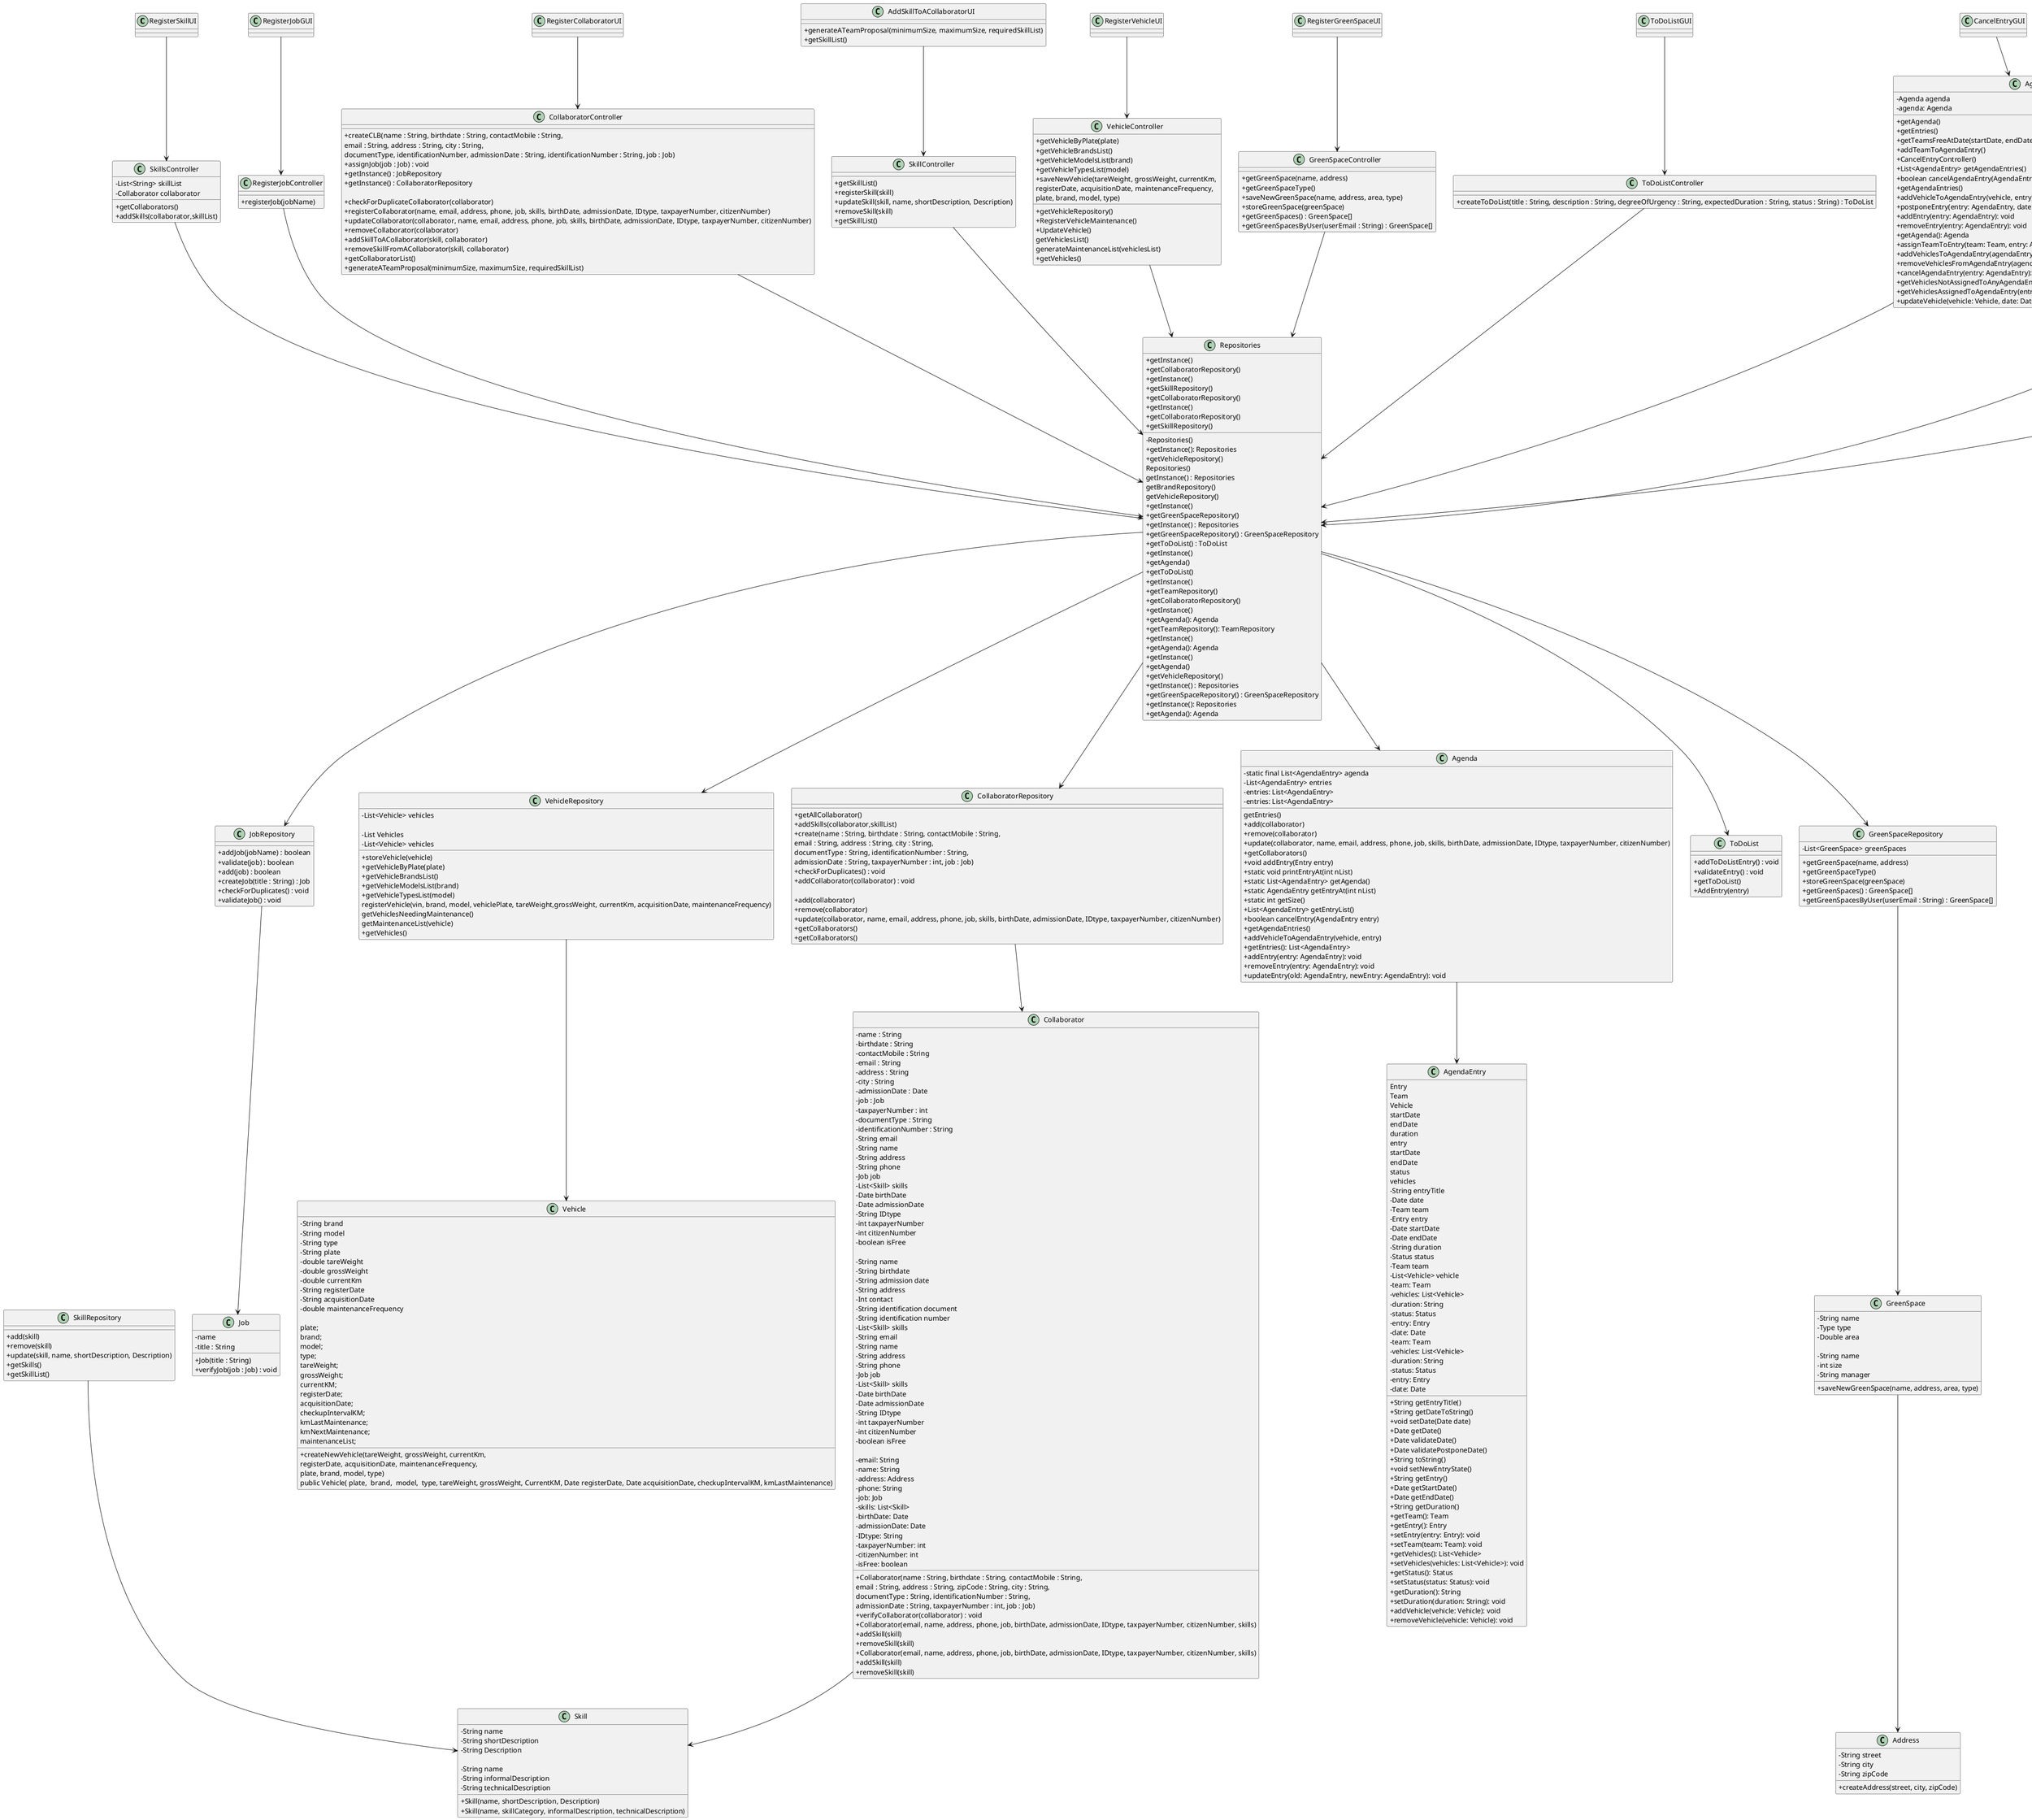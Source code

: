 @startuml
skinparam classAttributeIconSize 0


class RegisterSkillUI
{
}

class SkillsController
{
    - List<String> skillList
    - Collaborator collaborator

    + getCollaborators()
    +addSkills(collaborator,skillList)
}

class Repositories {
    + getInstance()
    + getCollaboratorRepository()
}

class CollaboratorRepository {
    + getAllCollaborator()
    + addSkills(collaborator,skillList)
}

class RegisterJobGUI{
}

class RegisterJobController {
    +registerJob(jobName)
}


class JobRepository {
    +addJob(jobName) : boolean
    +validate(job) : boolean
    +add(job) : boolean
}

class Job {
    -name
}

class RegisterCollaboratorUI {
}

class CollaboratorController {
    + createCLB(name : String, birthdate : String, contactMobile : String,\nemail : String, address : String, city : String,\ndocumentType, identificationNumber, admissionDate : String, identificationNumber : String, job : Job)
    + assignJob(job : Job) : void
    + getInstance() : JobRepository
    + getInstance() : CollaboratorRepository

}


class CollaboratorRepository {
    + create(name : String, birthdate : String, contactMobile : String,\nemail : String, address : String, city : String,\ndocumentType : String, identificationNumber : String, \nadmissionDate : String, taxpayerNumber : int, job : Job)
    + checkForDuplicates() : void
    + addCollaborator(collaborator) : void

}

class JobRepository {
    +createJob(title : String) : Job
    +checkForDuplicates() : void
    +validateJob() : void
}

class Collaborator {
    - name : String
    - birthdate : String
    - contactMobile : String
    - email : String
    - address : String
    - city : String
    - admissionDate : Date
    - job : Job
    - taxpayerNumber : int
    + Collaborator(name : String, birthdate : String, contactMobile : String,\nemail : String, address : String, zipCode : String, city : String,\ndocumentType : String, identificationNumber : String, \nadmissionDate : String, taxpayerNumber : int, job : Job)
    + verifyCollaborator(collaborator) : void
    - documentType : String
    - identificationNumber : String
}

class Job {
    - title : String
    + Job(title : String)
    +verifyJob(job : Job) : void
}


class Skill {
    - String name
    - String shortDescription
    - String Description

    + Skill(name, shortDescription, Description)
}

class SkillController {
    + getSkillList()
    + registerSkill(skill)
    + updateSkill(skill, name, shortDescription, Description)
    + removeSkill(skill)
}

class Collaborator {
    - String email
    - String name
    - String address
    - String phone
    - Job job
    - List<Skill> skills
    - Date birthDate
    - Date admissionDate
    - String IDtype
    - int taxpayerNumber
    - int citizenNumber
    - boolean isFree

    + Collaborator(email, name, address, phone, job, birthDate, admissionDate, IDtype, taxpayerNumber, citizenNumber, skills)
    + addSkill(skill)
    + removeSkill(skill)
}

class CollaboratorController {
    + checkForDuplicateCollaborator(collaborator)
    + registerCollaborator(name, email, address, phone, job, skills, birthDate, admissionDate, IDtype, taxpayerNumber, citizenNumber)
    + updateCollaborator(collaborator, name, email, address, phone, job, skills, birthDate, admissionDate, IDtype, taxpayerNumber, citizenNumber)
    + removeCollaborator(collaborator)
    + addSkillToACollaborator(skill, collaborator)
    + removeSkillFromACollaborator(skill, collaborator)
}



class SkillRepository {
    + add(skill)
    + remove(skill)
    + update(skill, name, shortDescription, Description)
    + getSkills()
}

class CollaboratorRepository {
    + add(collaborator)
    + remove(collaborator)
    + update(collaborator, name, email, address, phone, job, skills, birthDate, admissionDate, IDtype, taxpayerNumber, citizenNumber)
    + getCollaborators()
}

class Repositories {
    + getInstance()
    + getSkillRepository()
    + getCollaboratorRepository()
}

'us5
class Skill {
    - String name
    - String informalDescription
    - String technicalDescription
    + Skill(name, skillCategory, informalDescription, technicalDescription)
}

class SkillController {
    + getSkillList()
}

class Collaborator {
    - String name
    - String birthdate
    - String admission date
    - String address
    - Int contact
    - String identification document
    - String identification number
    - List<Skill> skills
}

class CollaboratorController {
    + getCollaboratorList()
    + generateATeamProposal(minimumSize, maximumSize, requiredSkillList)
}

class AddSkillToACollaboratorUI {
    + generateATeamProposal(minimumSize, maximumSize, requiredSkillList)
    + getSkillList()
}

class CollaboratorRepository {
    + getCollaborators()
}

class SkillRepository {
    + getSkillList()
}

class Repositories {
    + getInstance()
    + getCollaboratorRepository()
    + getSkillRepository()
}

'us6
class RegisterVehicleUI {

}
class VehicleController {
     + getVehicleByPlate(plate)
     + getVehicleBrandsList()
     + getVehicleModelsList(brand)
     + getVehicleTypesList(model)
     + saveNewVehicle(tareWeight, grossWeight, currentKm, \nregisterDate, acquisitionDate, maintenanceFrequency, \nplate, brand, model, type)
 }


class Vehicle {
    - String brand
    - String model
    - String type
    - String plate
    - double tareWeight
    - double grossWeight
    - double currentKm
    - String registerDate
    - String acquisitionDate
    - double maintenanceFrequency

    + createNewVehicle(tareWeight, grossWeight, currentKm, \nregisterDate, acquisitionDate, maintenanceFrequency, \nplate, brand, model, type)
}
class VehicleRepository {
    - List<Vehicle> vehicles

    + storeVehicle(vehicle)
    + getVehicleByPlate(plate)
    + getVehicleBrandsList()
        + getVehicleModelsList(brand)
        + getVehicleTypesList(model)
}

class VehicleController{
__
+getVehicleRepository()
+RegisterVehicleMaintenance()
+UpdateVehicle()
}

class Repositories{
__
-Repositories()
+getInstance(): Repositories
+getVehicleRepository()
}



class VehicleRepository{
- List Vehicles
}

'us8
class Vehicle {
    plate;
    brand;
    model;
    type;
    tareWeight;
    grossWeight;
    currentKM;
    registerDate;
    acquisitionDate;
    checkupIntervalKM;
    kmLastMaintenance;
    kmNextMaintenance;
    maintenanceList;


     public Vehicle( plate,  brand,  model,  type, tareWeight, grossWeight, CurrentKM, Date registerDate, Date acquisitionDate, checkupIntervalKM, kmLastMaintenance)
}

class VehicleRepository {
     registerVehicle(vin, brand, model, vehiclePlate, tareWeight,grossWeight, currentKm, acquisitionDate, maintenanceFrequency)
     getVehiclesNeedingMaintenance()
     getMaintenanceList(vehicle)
}



class Repositories {
     Repositories()
     getInstance() : Repositories
     getBrandRepository()
     getVehicleRepository()
}

class VehicleController {
     getVehiclesList()
     generateMaintenanceList(vehiclesList)
}


class RegisterGreenSpaceUI {
}

class GreenSpaceController {
    + getGreenSpace(name, address)
    + getGreenSpaceType()
    + saveNewGreenSpace(name, address, area, type)
    +  storeGreenSpace(greenSpace)
}



class GreenSpaceRepository {
    - List<GreenSpace> greenSpaces
    + getGreenSpace(name, address)
    + getGreenSpaceType()
    + storeGreenSpace(greenSpace)
}
class GreenSpace {
    - String name
    - Type type
    - Double area

   + saveNewGreenSpace(name, address, area, type)
}
class Repositories {
    + getInstance()
    + getGreenSpaceRepository()
}
class Address {
    - String street
    - String city
    - String zipCode

    + createAddress(street, city, zipCode)
    }

'us21
class ToDoListGUI {
}

class GreenSpaceController {
    + getGreenSpaces() : GreenSpace[]
}

class ToDoListController {
    + createToDoList(title : String, description : String, degreeOfUrgency : String, expectedDuration : String, status : String) : ToDoList
}

class Repositories {
    + getInstance() : Repositories
    + getGreenSpaceRepository() : GreenSpaceRepository
    + getToDoList() : ToDoList
}

class GreenSpaceRepository {
    + getGreenSpaces() : GreenSpace[]
}

class ToDoList {
    + addToDoListEntry() : void
    + validateEntry() : void
}


class Repositories {
    + getInstance()
    + getAgenda()
    + getToDoList()
}


class AgendaController{
    + getAgenda()
    + getEntries()
}

class Agenda{
    getEntries()
}

class ToDoList{
    + getToDoList()
    + AddEntry(entry)
}

class AgendaEntry{
    Entry
    Team
    Vehicle
    startDate
    endDate
    duration
}

'us23
class Collaborator {
    - String email
    - String name
    - String address
    - String phone
    - Job job
    - List<Skill> skills
    - Date birthDate
    - Date admissionDate
    - String IDtype
    - int taxpayerNumber
    - int citizenNumber
    - boolean isFree

    + Collaborator(email, name, address, phone, job, birthDate, admissionDate, IDtype, taxpayerNumber, citizenNumber, skills)
    + addSkill(skill)
    + removeSkill(skill)
}

class Agenda {
    + add(collaborator)
    + remove(collaborator)
    + update(collaborator, name, email, address, phone, job, skills, birthDate, admissionDate, IDtype, taxpayerNumber, citizenNumber)
    + getCollaborators()
}

class Repositories {
    + getInstance()
    + getTeamRepository()
    + getCollaboratorRepository()
}

class AgendaEntry{
    entry
    startDate
    endDate
    status
    vehicles
}


class AgendaController{
    + getTeamsFreeAtDate(startDate, endDate, teams)
    + addTeamToAgendaEntry()
}

'us24
class EntryController {
    -Agenda agenda
    +EntryController()
    -void getAgenda()
    +AgendaEntry displayAndSelectEntry()
    +boolean postponeEntry(AgendaEntry entry, Date newDate)
}

class AgendaEntry {
    -String entryTitle
    -Date date
    -Team team
    +String getEntryTitle()
    +String getDateToString()
    +void setDate(Date date)
    +Date getDate()
    +Date validateDate()
    +Date validatePostponeDate()
    +String toString()
}


class Agenda {
    -static final List<AgendaEntry> agenda
    +void addEntry(Entry entry)
    +static void printEntryAt(int nList)
    +static List<AgendaEntry> getAgenda()
    +static AgendaEntry getEntryAt(int nList)
    +static int getSize()
}

class PostponeEntryGUI {
}

class Repositories{
    +getInstance()
    + getAgenda(): Agenda
    + getTeamRepository(): TeamRepository
}

'us25
class AgendaController {
    -Agenda agenda
    +CancelEntryController()
    +List<AgendaEntry> getAgendaEntries()
    +boolean cancelAgendaEntry(AgendaEntry entry)
}

class AgendaEntry {
    -Entry entry
    -Date startDate
    -Date endDate
    -String duration
    -Status status
    -Team team
    -List<Vehicle> vehicle
    +void setNewEntryState()
    +String getEntry()
    +Date getStartDate()
    +Date getEndDate()
    +String getDuration()
}

class Agenda {
    +List<AgendaEntry> getEntryList()
    +boolean cancelEntry(AgendaEntry entry)
}

class CancelEntryGUI {
}

class Repositories {
    +getInstance()
    +getAgenda(): Agenda
}

'us26
class AgendaController {
    + getAgendaEntries()
    + addVehicleToAgendaEntry(vehicle, entry)
}

class VehicleController {
    + getVehicles()
}

class AddVehicleToAgendaEntryUI {
}

class VehicleRepository {
    - List<Vehicle> vehicles
    + getVehicles()
}

class Agenda {
    - List<AgendaEntry> entries
    + getAgendaEntries()
    + addVehicleToAgendaEntry(vehicle, entry)
}

class Repositories {
    + getInstance()
    + getAgenda()
    + getVehicleRepository()
}


class GreenSpaceController {
    + getGreenSpacesByUser(userEmail : String) : GreenSpace[]
}

class Repositories {
    + getInstance() : Repositories
    + getGreenSpaceRepository() : GreenSpaceRepository
}

class GreenSpaceRepository {
    + getGreenSpacesByUser(userEmail : String) : GreenSpace[]
}

class GreenSpace {
    - String name
    - int size
    - String manager
}


class Collaborator {
    -email: String
    -name: String
    -address: Address
    -phone: String
    -job: Job
    -skills: List<Skill>
    -birthDate: Date
    -admissionDate: Date
    -IDtype: String
    -taxpayerNumber: int
    -citizenNumber: int
    -isFree: boolean
}

class Agenda {
    -entries: List<AgendaEntry>
}

class AgendaEntry {
    -team: Team
    -vehicles: List<Vehicle>
    -duration: String
    -status: Status
    -entry: Entry
    -date: Date
}


class Repositories {
}

'us29
class CompleteTaskStatusUI {
    -run(): void
}

class Repositories {
    +getInstance(): Repositories
    +getAgenda(): Agenda
}

class Agenda {
    -entries: List<AgendaEntry>
    +getEntries(): List<AgendaEntry>
    +addEntry(entry: AgendaEntry): void
    +removeEntry(entry: AgendaEntry): void
    +updateEntry(old: AgendaEntry, newEntry: AgendaEntry): void
}

class AgendaEntry {
    -team: Team
    -vehicles: List<Vehicle>
    -duration: String
    -status: Status
    -entry: Entry
    -date: Date
    +getTeam(): Team
    +getEntry(): Entry
    +setEntry(entry: Entry): void
    +setTeam(team: Team): void
    +getVehicles(): List<Vehicle>
    +setVehicles(vehicles: List<Vehicle>): void
    +getStatus(): Status
    +setStatus(status: Status): void
    +getDuration(): String
    +setDuration(duration: String): void
    +addVehicle(vehicle: Vehicle): void
    +removeVehicle(vehicle: Vehicle): void
}

class AgendaController {
    -agenda: Agenda
    +postponeEntry(entry: AgendaEntry, date: Date): AgendaEntry
    +addEntry(entry: AgendaEntry): void
    +removeEntry(entry: AgendaEntry): void
    +getAgenda(): Agenda
    +assignTeamToEntry(team: Team, entry: AgendaEntry): void
    +addVehiclesToAgendaEntry(agendaEntry: AgendaEntry, vehicle: Vehicle): void
    +removeVehiclesFromAgendaEntry(agendaEntry: AgendaEntry, vehicles: List<Vehicle>): void
    +cancelAgendaEntry(entry: AgendaEntry): void
    +getVehiclesNotAssignedToAnyAgendaEntry(vehicles: List<Vehicle>): List<Vehicle>
    +getVehiclesAssignedToAgendaEntry(entry: AgendaEntry): List<Vehicle>
    +updateVehicle(vehicle: Vehicle, date: Date, km: int): void
}

RegisterSkillUI --> SkillsController
SkillsController --> Repositories
Repositories --> CollaboratorRepository
RegisterJobGUI --> RegisterJobController
RegisterJobController --> Repositories
Repositories --> JobRepository
JobRepository --> Job
RegisterCollaboratorUI --> CollaboratorController
CollaboratorController --> Repositories
CollaboratorRepository --> Collaborator
Collaborator --> Skill
SkillController --> Repositories
AddSkillToACollaboratorUI --> SkillController
SkillRepository --> Skill
RegisterVehicleUI --> VehicleController
VehicleController --> Repositories
Repositories --> VehicleRepository
VehicleRepository --> Vehicle
RegisterGreenSpaceUI --> GreenSpaceController
GreenSpaceController --> Repositories
Repositories --> GreenSpaceRepository
GreenSpaceRepository --> GreenSpace
GreenSpace --> Address
ToDoListGUI --> ToDoListController
ToDoListController --> Repositories
Repositories --> ToDoList
EntryController --> Repositories
Repositories --> Agenda
Agenda --> AgendaEntry
PostponeEntryGUI --> EntryController
CancelEntryGUI --> AgendaController
AddVehicleToAgendaEntryUI --> AgendaController
CompleteTaskStatusUI --> Repositories
AgendaController --> Repositories


@enduml